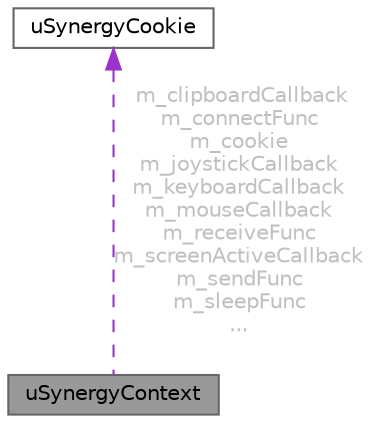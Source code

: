 digraph "uSynergyContext"
{
 // LATEX_PDF_SIZE
  bgcolor="transparent";
  edge [fontname=Helvetica,fontsize=10,labelfontname=Helvetica,labelfontsize=10];
  node [fontname=Helvetica,fontsize=10,shape=box,height=0.2,width=0.4];
  Node1 [id="Node000001",label="uSynergyContext",height=0.2,width=0.4,color="gray40", fillcolor="grey60", style="filled", fontcolor="black",tooltip="uSynergy context"];
  Node2 -> Node1 [id="edge1_Node000001_Node000002",dir="back",color="darkorchid3",style="dashed",tooltip=" ",label=" m_clipboardCallback\nm_connectFunc\nm_cookie\nm_joystickCallback\nm_keyboardCallback\nm_mouseCallback\nm_receiveFunc\nm_screenActiveCallback\nm_sendFunc\nm_sleepFunc\n...",fontcolor="grey" ];
  Node2 [id="Node000002",label="uSynergyCookie",height=0.2,width=0.4,color="gray40", fillcolor="white", style="filled",URL="$structu_synergy_cookie.html",tooltip="User context type"];
}
